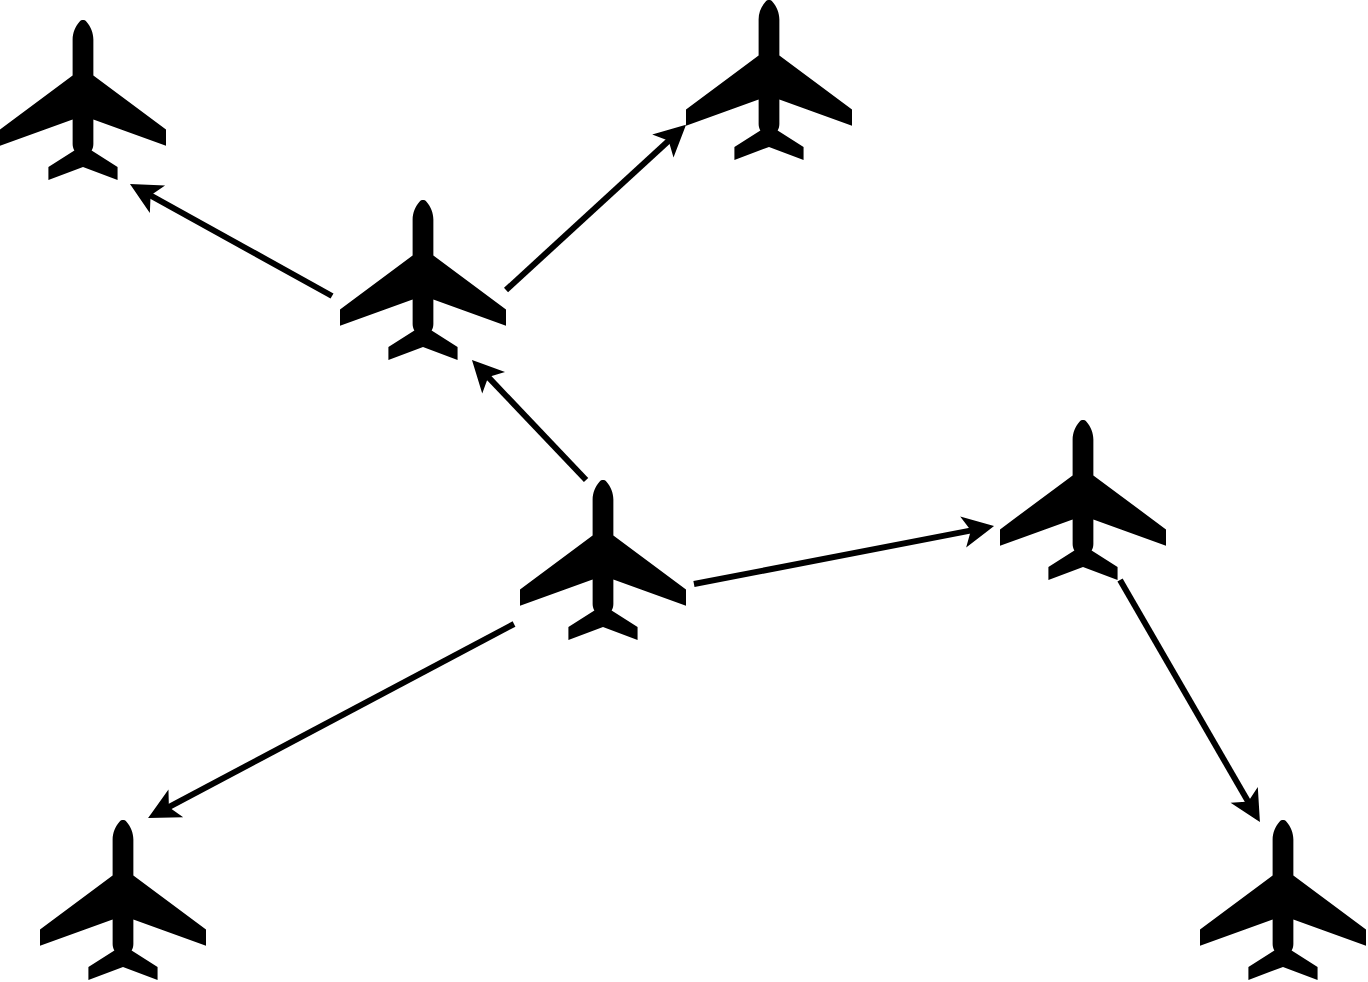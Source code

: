<mxfile version="24.7.5">
  <diagram name="Page-1" id="my7__UVr4Ozn_kfOpccB">
    <mxGraphModel dx="1026" dy="659" grid="1" gridSize="10" guides="1" tooltips="1" connect="1" arrows="1" fold="1" page="1" pageScale="1" pageWidth="827" pageHeight="1169" math="0" shadow="0">
      <root>
        <mxCell id="0" />
        <mxCell id="1" parent="0" />
        <mxCell id="gbFMJtvaQHx5nxWNhSaE-1" value="" style="shape=mxgraph.signs.transportation.airplane_3;html=1;pointerEvents=1;fillColor=#000000;strokeColor=none;verticalLabelPosition=bottom;verticalAlign=top;align=center;sketch=0;" vertex="1" parent="1">
          <mxGeometry x="350" y="290" width="83" height="80" as="geometry" />
        </mxCell>
        <mxCell id="gbFMJtvaQHx5nxWNhSaE-2" value="" style="shape=mxgraph.signs.transportation.airplane_3;html=1;pointerEvents=1;fillColor=#000000;strokeColor=none;verticalLabelPosition=bottom;verticalAlign=top;align=center;sketch=0;" vertex="1" parent="1">
          <mxGeometry x="260" y="150" width="83" height="80" as="geometry" />
        </mxCell>
        <mxCell id="gbFMJtvaQHx5nxWNhSaE-3" value="" style="shape=mxgraph.signs.transportation.airplane_3;html=1;pointerEvents=1;fillColor=#000000;strokeColor=none;verticalLabelPosition=bottom;verticalAlign=top;align=center;sketch=0;" vertex="1" parent="1">
          <mxGeometry x="590" y="260" width="83" height="80" as="geometry" />
        </mxCell>
        <mxCell id="gbFMJtvaQHx5nxWNhSaE-4" value="" style="shape=mxgraph.signs.transportation.airplane_3;html=1;pointerEvents=1;fillColor=#000000;strokeColor=none;verticalLabelPosition=bottom;verticalAlign=top;align=center;sketch=0;" vertex="1" parent="1">
          <mxGeometry x="433" y="50" width="83" height="80" as="geometry" />
        </mxCell>
        <mxCell id="gbFMJtvaQHx5nxWNhSaE-5" value="" style="shape=mxgraph.signs.transportation.airplane_3;html=1;pointerEvents=1;fillColor=#000000;strokeColor=none;verticalLabelPosition=bottom;verticalAlign=top;align=center;sketch=0;" vertex="1" parent="1">
          <mxGeometry x="90" y="60" width="83" height="80" as="geometry" />
        </mxCell>
        <mxCell id="gbFMJtvaQHx5nxWNhSaE-6" value="" style="shape=mxgraph.signs.transportation.airplane_3;html=1;pointerEvents=1;fillColor=#000000;strokeColor=none;verticalLabelPosition=bottom;verticalAlign=top;align=center;sketch=0;" vertex="1" parent="1">
          <mxGeometry x="110" y="460" width="83" height="80" as="geometry" />
        </mxCell>
        <mxCell id="gbFMJtvaQHx5nxWNhSaE-7" value="" style="shape=mxgraph.signs.transportation.airplane_3;html=1;pointerEvents=1;fillColor=#000000;strokeColor=none;verticalLabelPosition=bottom;verticalAlign=top;align=center;sketch=0;" vertex="1" parent="1">
          <mxGeometry x="690" y="460" width="83" height="80" as="geometry" />
        </mxCell>
        <mxCell id="gbFMJtvaQHx5nxWNhSaE-8" value="" style="endArrow=classic;html=1;rounded=0;entryX=0.651;entryY=-0.012;entryDx=0;entryDy=0;entryPerimeter=0;exitX=-0.036;exitY=0.9;exitDx=0;exitDy=0;exitPerimeter=0;strokeWidth=3;" edge="1" parent="1" source="gbFMJtvaQHx5nxWNhSaE-1" target="gbFMJtvaQHx5nxWNhSaE-6">
          <mxGeometry width="50" height="50" relative="1" as="geometry">
            <mxPoint x="390" y="360" as="sourcePoint" />
            <mxPoint x="440" y="310" as="targetPoint" />
          </mxGeometry>
        </mxCell>
        <mxCell id="gbFMJtvaQHx5nxWNhSaE-9" value="" style="endArrow=classic;html=1;rounded=0;entryX=-0.036;entryY=0.663;entryDx=0;entryDy=0;entryPerimeter=0;exitX=1.048;exitY=0.65;exitDx=0;exitDy=0;exitPerimeter=0;strokeWidth=3;" edge="1" parent="1" source="gbFMJtvaQHx5nxWNhSaE-1" target="gbFMJtvaQHx5nxWNhSaE-3">
          <mxGeometry width="50" height="50" relative="1" as="geometry">
            <mxPoint x="361" y="378" as="sourcePoint" />
            <mxPoint x="203" y="466" as="targetPoint" />
          </mxGeometry>
        </mxCell>
        <mxCell id="gbFMJtvaQHx5nxWNhSaE-10" value="" style="endArrow=classic;html=1;rounded=0;entryX=0.795;entryY=1;entryDx=0;entryDy=0;entryPerimeter=0;exitX=0.398;exitY=0;exitDx=0;exitDy=0;exitPerimeter=0;strokeWidth=3;" edge="1" parent="1" source="gbFMJtvaQHx5nxWNhSaE-1" target="gbFMJtvaQHx5nxWNhSaE-2">
          <mxGeometry width="50" height="50" relative="1" as="geometry">
            <mxPoint x="444" y="331" as="sourcePoint" />
            <mxPoint x="599" y="312" as="targetPoint" />
          </mxGeometry>
        </mxCell>
        <mxCell id="gbFMJtvaQHx5nxWNhSaE-11" value="" style="endArrow=classic;html=1;rounded=0;entryX=0;entryY=0.78;entryDx=0;entryDy=0;entryPerimeter=0;exitX=1;exitY=0.563;exitDx=0;exitDy=0;exitPerimeter=0;strokeWidth=3;" edge="1" parent="1" source="gbFMJtvaQHx5nxWNhSaE-2" target="gbFMJtvaQHx5nxWNhSaE-4">
          <mxGeometry width="50" height="50" relative="1" as="geometry">
            <mxPoint x="393" y="300" as="sourcePoint" />
            <mxPoint x="336" y="240" as="targetPoint" />
          </mxGeometry>
        </mxCell>
        <mxCell id="gbFMJtvaQHx5nxWNhSaE-12" value="" style="endArrow=classic;html=1;rounded=0;entryX=0.783;entryY=1.025;entryDx=0;entryDy=0;entryPerimeter=0;exitX=-0.048;exitY=0.6;exitDx=0;exitDy=0;exitPerimeter=0;strokeWidth=3;" edge="1" parent="1" source="gbFMJtvaQHx5nxWNhSaE-2" target="gbFMJtvaQHx5nxWNhSaE-5">
          <mxGeometry width="50" height="50" relative="1" as="geometry">
            <mxPoint x="322" y="160" as="sourcePoint" />
            <mxPoint x="443" y="122" as="targetPoint" />
          </mxGeometry>
        </mxCell>
        <mxCell id="gbFMJtvaQHx5nxWNhSaE-13" value="" style="endArrow=classic;html=1;rounded=0;entryX=0.361;entryY=0.013;entryDx=0;entryDy=0;entryPerimeter=0;exitX=0.723;exitY=1;exitDx=0;exitDy=0;exitPerimeter=0;strokeWidth=3;" edge="1" parent="1" source="gbFMJtvaQHx5nxWNhSaE-3" target="gbFMJtvaQHx5nxWNhSaE-7">
          <mxGeometry width="50" height="50" relative="1" as="geometry">
            <mxPoint x="447" y="352" as="sourcePoint" />
            <mxPoint x="597" y="323" as="targetPoint" />
          </mxGeometry>
        </mxCell>
      </root>
    </mxGraphModel>
  </diagram>
</mxfile>

